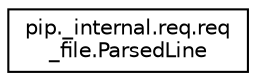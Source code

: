 digraph "Graphical Class Hierarchy"
{
 // LATEX_PDF_SIZE
  edge [fontname="Helvetica",fontsize="10",labelfontname="Helvetica",labelfontsize="10"];
  node [fontname="Helvetica",fontsize="10",shape=record];
  rankdir="LR";
  Node0 [label="pip._internal.req.req\l_file.ParsedLine",height=0.2,width=0.4,color="black", fillcolor="white", style="filled",URL="$classpip_1_1__internal_1_1req_1_1req__file_1_1_parsed_line.html",tooltip=" "];
}
